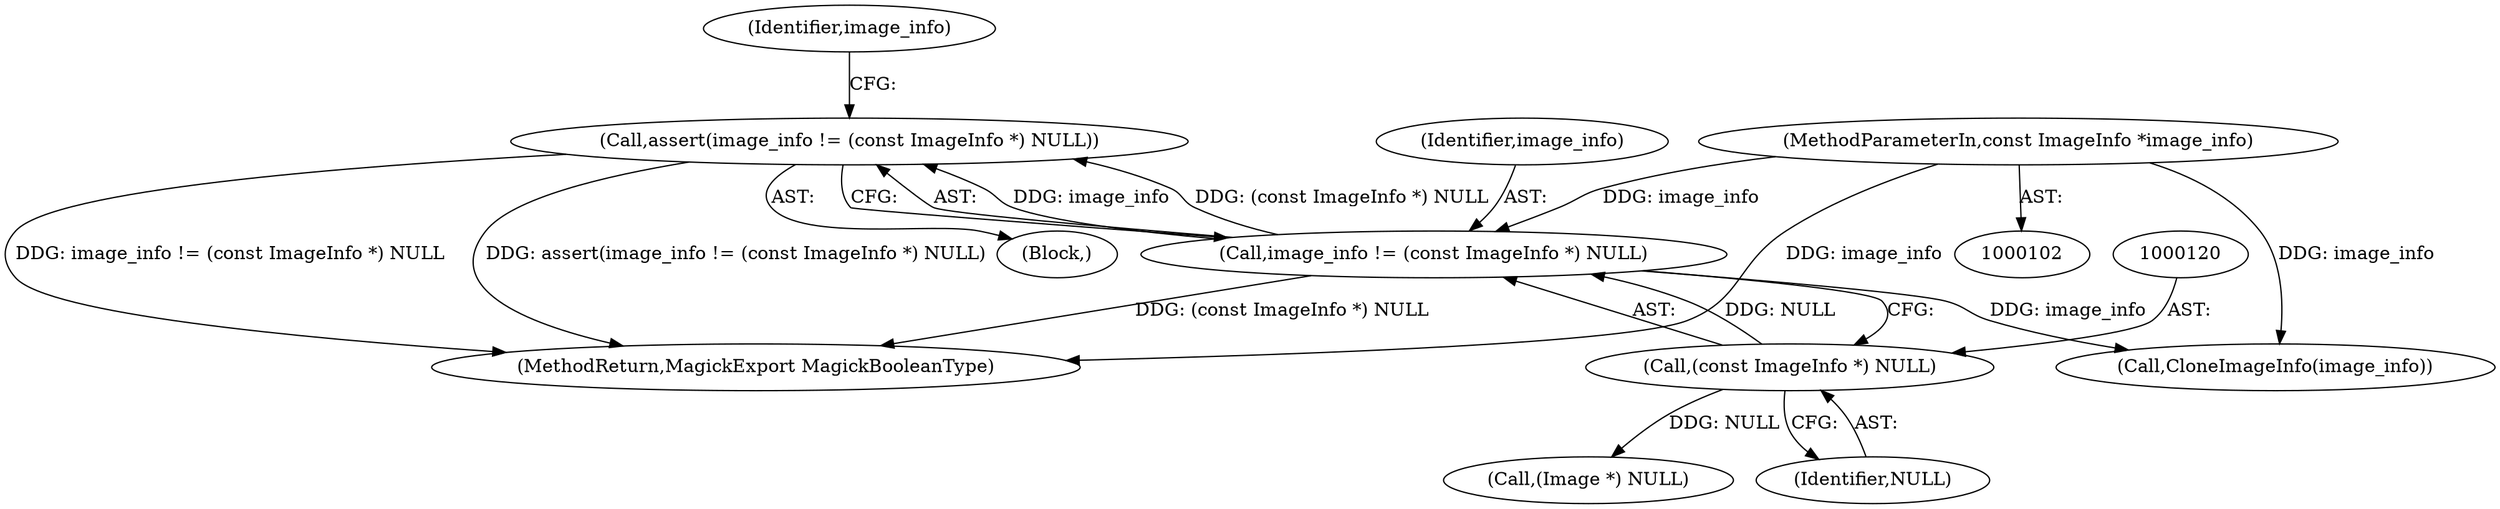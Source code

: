 digraph "0_ImageMagick_5b4bebaa91849c592a8448bc353ab25a54ff8c44@API" {
"1000116" [label="(Call,assert(image_info != (const ImageInfo *) NULL))"];
"1000117" [label="(Call,image_info != (const ImageInfo *) NULL)"];
"1000103" [label="(MethodParameterIn,const ImageInfo *image_info)"];
"1000119" [label="(Call,(const ImageInfo *) NULL)"];
"1000408" [label="(MethodReturn,MagickExport MagickBooleanType)"];
"1000107" [label="(Block,)"];
"1000116" [label="(Call,assert(image_info != (const ImageInfo *) NULL))"];
"1000131" [label="(Call,(Image *) NULL)"];
"1000119" [label="(Call,(const ImageInfo *) NULL)"];
"1000117" [label="(Call,image_info != (const ImageInfo *) NULL)"];
"1000125" [label="(Identifier,image_info)"];
"1000103" [label="(MethodParameterIn,const ImageInfo *image_info)"];
"1000118" [label="(Identifier,image_info)"];
"1000163" [label="(Call,CloneImageInfo(image_info))"];
"1000121" [label="(Identifier,NULL)"];
"1000116" -> "1000107"  [label="AST: "];
"1000116" -> "1000117"  [label="CFG: "];
"1000117" -> "1000116"  [label="AST: "];
"1000125" -> "1000116"  [label="CFG: "];
"1000116" -> "1000408"  [label="DDG: image_info != (const ImageInfo *) NULL"];
"1000116" -> "1000408"  [label="DDG: assert(image_info != (const ImageInfo *) NULL)"];
"1000117" -> "1000116"  [label="DDG: image_info"];
"1000117" -> "1000116"  [label="DDG: (const ImageInfo *) NULL"];
"1000117" -> "1000119"  [label="CFG: "];
"1000118" -> "1000117"  [label="AST: "];
"1000119" -> "1000117"  [label="AST: "];
"1000117" -> "1000408"  [label="DDG: (const ImageInfo *) NULL"];
"1000103" -> "1000117"  [label="DDG: image_info"];
"1000119" -> "1000117"  [label="DDG: NULL"];
"1000117" -> "1000163"  [label="DDG: image_info"];
"1000103" -> "1000102"  [label="AST: "];
"1000103" -> "1000408"  [label="DDG: image_info"];
"1000103" -> "1000163"  [label="DDG: image_info"];
"1000119" -> "1000121"  [label="CFG: "];
"1000120" -> "1000119"  [label="AST: "];
"1000121" -> "1000119"  [label="AST: "];
"1000119" -> "1000131"  [label="DDG: NULL"];
}
